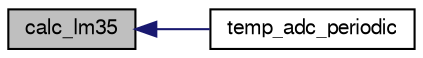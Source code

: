 digraph "calc_lm35"
{
  edge [fontname="FreeSans",fontsize="10",labelfontname="FreeSans",labelfontsize="10"];
  node [fontname="FreeSans",fontsize="10",shape=record];
  rankdir="LR";
  Node1 [label="calc_lm35",height=0.2,width=0.4,color="black", fillcolor="grey75", style="filled", fontcolor="black"];
  Node1 -> Node2 [dir="back",color="midnightblue",fontsize="10",style="solid",fontname="FreeSans"];
  Node2 [label="temp_adc_periodic",height=0.2,width=0.4,color="black", fillcolor="white", style="filled",URL="$temp__adc_8h.html#ace8b2170204f3b1ea7d842c4f1e5d1f5"];
}
